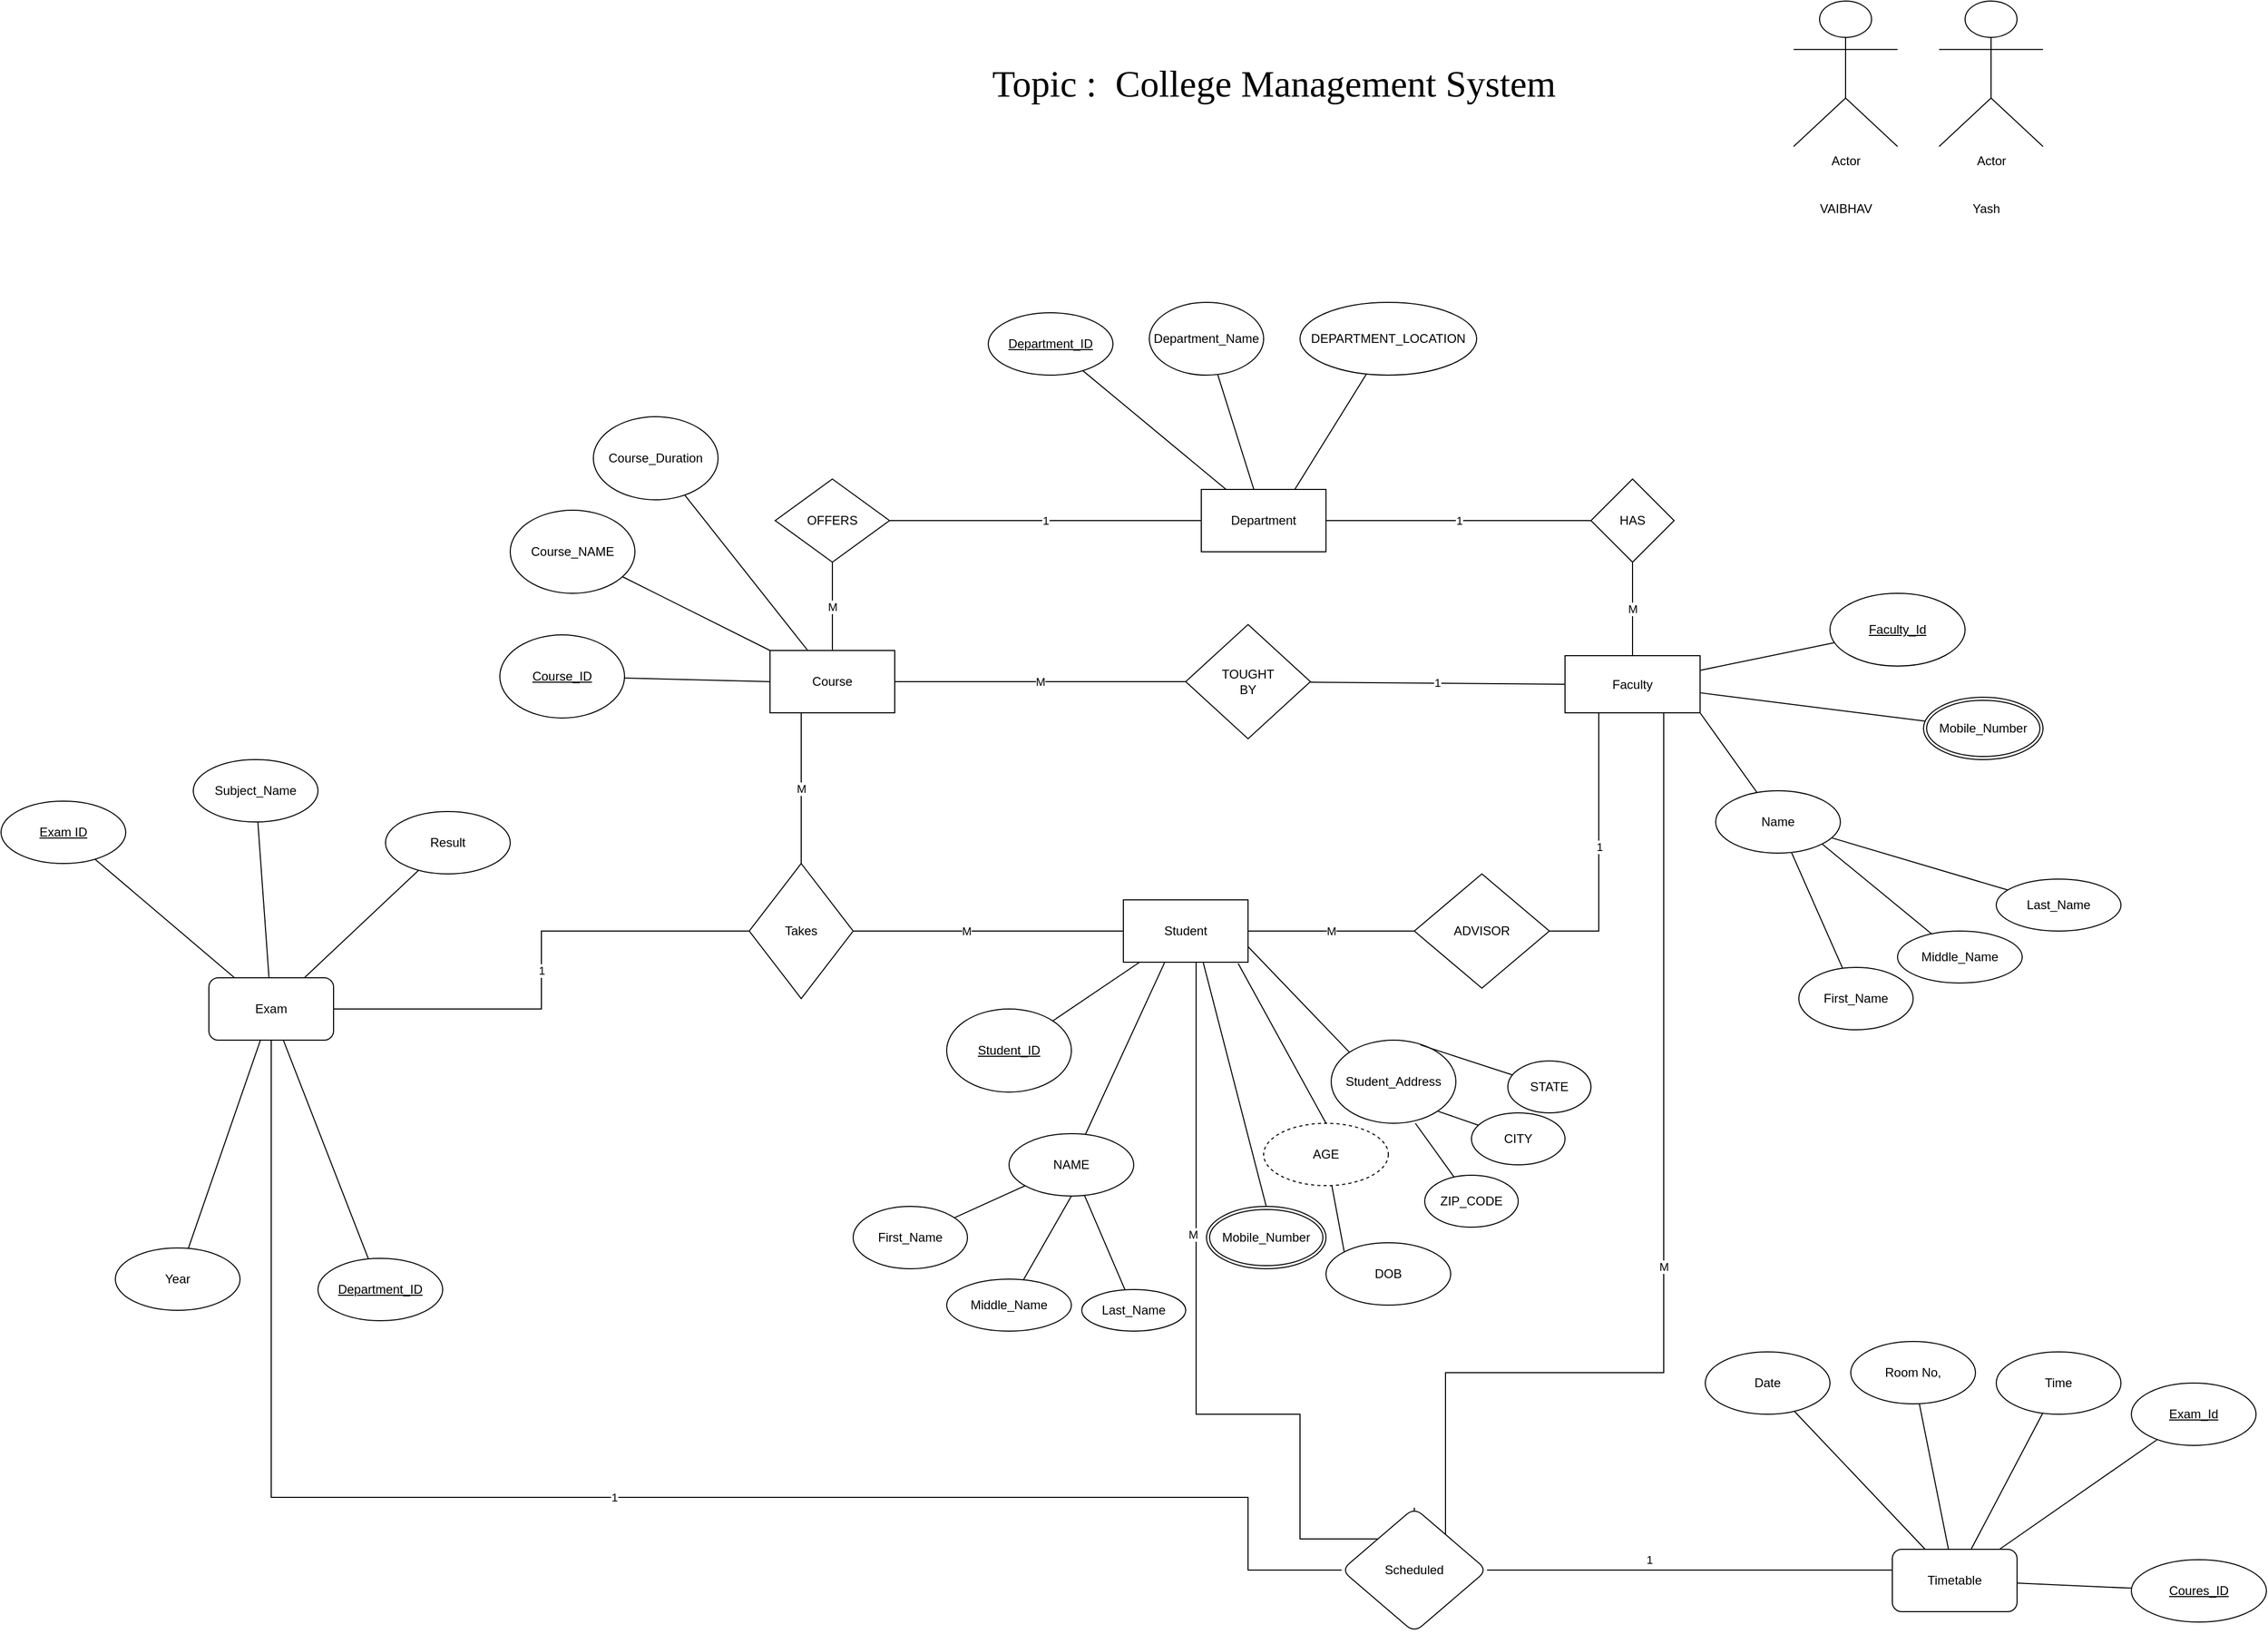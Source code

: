 <mxfile version="16.1.0" type="github">
  <diagram id="R2lEEEUBdFMjLlhIrx00" name="Page-1">
    <mxGraphModel dx="2335" dy="1926" grid="1" gridSize="10" guides="1" tooltips="1" connect="1" arrows="1" fold="1" page="1" pageScale="1" pageWidth="850" pageHeight="1100" math="0" shadow="0" extFonts="Permanent Marker^https://fonts.googleapis.com/css?family=Permanent+Marker">
      <root>
        <mxCell id="0" />
        <mxCell id="1" parent="0" />
        <mxCell id="QF39eqOGqN_0U-94D1bC-55" value="1" style="edgeStyle=orthogonalEdgeStyle;rounded=0;orthogonalLoop=1;jettySize=auto;html=1;entryX=0;entryY=0.5;entryDx=0;entryDy=0;endArrow=none;endFill=0;" parent="1" source="QF39eqOGqN_0U-94D1bC-11" target="QF39eqOGqN_0U-94D1bC-54" edge="1">
          <mxGeometry relative="1" as="geometry" />
        </mxCell>
        <mxCell id="Lc2b4h-heHFp3ACsY35L-27" value="" style="rounded=0;orthogonalLoop=1;jettySize=auto;html=1;endArrow=none;endFill=0;" parent="1" source="QF39eqOGqN_0U-94D1bC-11" target="Lc2b4h-heHFp3ACsY35L-26" edge="1">
          <mxGeometry relative="1" as="geometry" />
        </mxCell>
        <mxCell id="QF39eqOGqN_0U-94D1bC-11" value="Department" style="rounded=0;whiteSpace=wrap;html=1;" parent="1" vertex="1">
          <mxGeometry x="425" y="150" width="120" height="60" as="geometry" />
        </mxCell>
        <mxCell id="QF39eqOGqN_0U-94D1bC-50" value="M" style="rounded=0;orthogonalLoop=1;jettySize=auto;html=1;endArrow=none;endFill=0;" parent="1" source="QF39eqOGqN_0U-94D1bC-12" target="QF39eqOGqN_0U-94D1bC-49" edge="1">
          <mxGeometry relative="1" as="geometry" />
        </mxCell>
        <mxCell id="36BE91eB3OPMBUZPJ_EU-8" value="M" style="rounded=0;orthogonalLoop=1;jettySize=auto;html=1;exitX=0.25;exitY=1;exitDx=0;exitDy=0;entryX=0.5;entryY=0;entryDx=0;entryDy=0;endArrow=none;endFill=0;" edge="1" parent="1" source="QF39eqOGqN_0U-94D1bC-12" target="Lc2b4h-heHFp3ACsY35L-2">
          <mxGeometry relative="1" as="geometry">
            <Array as="points">
              <mxPoint x="40" y="450" />
            </Array>
          </mxGeometry>
        </mxCell>
        <mxCell id="QF39eqOGqN_0U-94D1bC-12" value="Course" style="rounded=0;whiteSpace=wrap;html=1;" parent="1" vertex="1">
          <mxGeometry x="10" y="305" width="120" height="60" as="geometry" />
        </mxCell>
        <mxCell id="QF39eqOGqN_0U-94D1bC-13" value="Faculty" style="rounded=0;whiteSpace=wrap;html=1;" parent="1" vertex="1">
          <mxGeometry x="775" y="310" width="130" height="55" as="geometry" />
        </mxCell>
        <mxCell id="QF39eqOGqN_0U-94D1bC-59" value="M" style="rounded=0;orthogonalLoop=1;jettySize=auto;html=1;entryX=0;entryY=0.5;entryDx=0;entryDy=0;endArrow=none;endFill=0;edgeStyle=orthogonalEdgeStyle;" parent="1" source="QF39eqOGqN_0U-94D1bC-14" target="QF39eqOGqN_0U-94D1bC-57" edge="1">
          <mxGeometry relative="1" as="geometry" />
        </mxCell>
        <mxCell id="QF39eqOGqN_0U-94D1bC-14" value="Student" style="rounded=0;whiteSpace=wrap;html=1;" parent="1" vertex="1">
          <mxGeometry x="350" y="545" width="120" height="60" as="geometry" />
        </mxCell>
        <mxCell id="QF39eqOGqN_0U-94D1bC-45" value="" style="rounded=0;orthogonalLoop=1;jettySize=auto;html=1;endArrow=none;endFill=0;" parent="1" source="QF39eqOGqN_0U-94D1bC-15" target="QF39eqOGqN_0U-94D1bC-11" edge="1">
          <mxGeometry relative="1" as="geometry" />
        </mxCell>
        <mxCell id="QF39eqOGqN_0U-94D1bC-15" value="Department_Name" style="ellipse;whiteSpace=wrap;html=1;" parent="1" vertex="1">
          <mxGeometry x="375" y="-30" width="110" height="70" as="geometry" />
        </mxCell>
        <mxCell id="QF39eqOGqN_0U-94D1bC-44" style="rounded=0;orthogonalLoop=1;jettySize=auto;html=1;entryX=0.75;entryY=0;entryDx=0;entryDy=0;endArrow=none;endFill=0;" parent="1" source="QF39eqOGqN_0U-94D1bC-16" target="QF39eqOGqN_0U-94D1bC-11" edge="1">
          <mxGeometry relative="1" as="geometry" />
        </mxCell>
        <mxCell id="QF39eqOGqN_0U-94D1bC-16" value="DEPARTMENT_LOCATION" style="ellipse;whiteSpace=wrap;html=1;" parent="1" vertex="1">
          <mxGeometry x="520" y="-30" width="170" height="70" as="geometry" />
        </mxCell>
        <mxCell id="QF39eqOGqN_0U-94D1bC-46" style="rounded=0;orthogonalLoop=1;jettySize=auto;html=1;entryX=0;entryY=0.5;entryDx=0;entryDy=0;endArrow=none;endFill=0;" parent="1" source="QF39eqOGqN_0U-94D1bC-17" target="QF39eqOGqN_0U-94D1bC-12" edge="1">
          <mxGeometry relative="1" as="geometry" />
        </mxCell>
        <mxCell id="QF39eqOGqN_0U-94D1bC-17" value="&lt;u&gt;Course_ID&lt;/u&gt;" style="ellipse;whiteSpace=wrap;html=1;" parent="1" vertex="1">
          <mxGeometry x="-250" y="290" width="120" height="80" as="geometry" />
        </mxCell>
        <mxCell id="QF39eqOGqN_0U-94D1bC-47" value="" style="rounded=0;orthogonalLoop=1;jettySize=auto;html=1;endArrow=none;endFill=0;" parent="1" source="QF39eqOGqN_0U-94D1bC-18" target="QF39eqOGqN_0U-94D1bC-12" edge="1">
          <mxGeometry relative="1" as="geometry" />
        </mxCell>
        <mxCell id="QF39eqOGqN_0U-94D1bC-18" value="Course_NAME" style="ellipse;whiteSpace=wrap;html=1;" parent="1" vertex="1">
          <mxGeometry x="-240" y="170" width="120" height="80" as="geometry" />
        </mxCell>
        <mxCell id="QF39eqOGqN_0U-94D1bC-48" value="" style="rounded=0;orthogonalLoop=1;jettySize=auto;html=1;endArrow=none;endFill=0;" parent="1" source="QF39eqOGqN_0U-94D1bC-19" target="QF39eqOGqN_0U-94D1bC-12" edge="1">
          <mxGeometry relative="1" as="geometry" />
        </mxCell>
        <mxCell id="QF39eqOGqN_0U-94D1bC-19" value="Course_Duration" style="ellipse;whiteSpace=wrap;html=1;" parent="1" vertex="1">
          <mxGeometry x="-160" y="80" width="120" height="80" as="geometry" />
        </mxCell>
        <mxCell id="QF39eqOGqN_0U-94D1bC-43" style="rounded=0;orthogonalLoop=1;jettySize=auto;html=1;endArrow=none;endFill=0;" parent="1" source="QF39eqOGqN_0U-94D1bC-21" target="QF39eqOGqN_0U-94D1bC-13" edge="1">
          <mxGeometry relative="1" as="geometry" />
        </mxCell>
        <mxCell id="QF39eqOGqN_0U-94D1bC-21" value="Faculty_Id" style="ellipse;whiteSpace=wrap;html=1;fontStyle=4" parent="1" vertex="1">
          <mxGeometry x="1030" y="250" width="130" height="70" as="geometry" />
        </mxCell>
        <mxCell id="QF39eqOGqN_0U-94D1bC-42" style="rounded=0;orthogonalLoop=1;jettySize=auto;html=1;endArrow=none;endFill=0;" parent="1" source="2UdWuP_MJw2ZWGw73I6B-8" target="QF39eqOGqN_0U-94D1bC-13" edge="1">
          <mxGeometry relative="1" as="geometry">
            <mxPoint x="1040" y="380" as="sourcePoint" />
          </mxGeometry>
        </mxCell>
        <mxCell id="QF39eqOGqN_0U-94D1bC-38" style="rounded=0;orthogonalLoop=1;jettySize=auto;html=1;exitX=0;exitY=0;exitDx=0;exitDy=0;entryX=1;entryY=0.75;entryDx=0;entryDy=0;endArrow=none;endFill=0;" parent="1" source="QF39eqOGqN_0U-94D1bC-25" target="QF39eqOGqN_0U-94D1bC-14" edge="1">
          <mxGeometry relative="1" as="geometry" />
        </mxCell>
        <mxCell id="QF39eqOGqN_0U-94D1bC-25" value="Student_Address" style="ellipse;whiteSpace=wrap;html=1;" parent="1" vertex="1">
          <mxGeometry x="550" y="680" width="120" height="80" as="geometry" />
        </mxCell>
        <mxCell id="QF39eqOGqN_0U-94D1bC-34" style="rounded=0;orthogonalLoop=1;jettySize=auto;html=1;endArrow=none;endFill=0;" parent="1" source="QF39eqOGqN_0U-94D1bC-26" target="QF39eqOGqN_0U-94D1bC-14" edge="1">
          <mxGeometry relative="1" as="geometry" />
        </mxCell>
        <mxCell id="QF39eqOGqN_0U-94D1bC-26" value="&lt;u&gt;Student_ID&lt;/u&gt;" style="ellipse;whiteSpace=wrap;html=1;" parent="1" vertex="1">
          <mxGeometry x="180" y="650" width="120" height="80" as="geometry" />
        </mxCell>
        <mxCell id="QF39eqOGqN_0U-94D1bC-67" value="" style="rounded=0;orthogonalLoop=1;jettySize=auto;html=1;endArrow=none;endFill=0;" parent="1" source="QF39eqOGqN_0U-94D1bC-28" target="QF39eqOGqN_0U-94D1bC-66" edge="1">
          <mxGeometry relative="1" as="geometry" />
        </mxCell>
        <mxCell id="QF39eqOGqN_0U-94D1bC-28" value="First_Name" style="ellipse;whiteSpace=wrap;html=1;" parent="1" vertex="1">
          <mxGeometry x="90" y="840" width="110" height="60" as="geometry" />
        </mxCell>
        <mxCell id="QF39eqOGqN_0U-94D1bC-68" value="" style="rounded=0;orthogonalLoop=1;jettySize=auto;html=1;endArrow=none;endFill=0;" parent="1" source="QF39eqOGqN_0U-94D1bC-29" target="QF39eqOGqN_0U-94D1bC-66" edge="1">
          <mxGeometry relative="1" as="geometry" />
        </mxCell>
        <mxCell id="QF39eqOGqN_0U-94D1bC-29" value="Last_Name" style="ellipse;whiteSpace=wrap;html=1;" parent="1" vertex="1">
          <mxGeometry x="310" y="920" width="100" height="40" as="geometry" />
        </mxCell>
        <mxCell id="QF39eqOGqN_0U-94D1bC-31" value="M" style="rounded=0;orthogonalLoop=1;jettySize=auto;html=1;strokeColor=default;endArrow=none;endFill=0;" parent="1" source="QF39eqOGqN_0U-94D1bC-30" target="QF39eqOGqN_0U-94D1bC-12" edge="1">
          <mxGeometry relative="1" as="geometry" />
        </mxCell>
        <mxCell id="QF39eqOGqN_0U-94D1bC-32" value="1" style="edgeStyle=orthogonalEdgeStyle;rounded=0;orthogonalLoop=1;jettySize=auto;html=1;endArrow=none;endFill=0;" parent="1" source="QF39eqOGqN_0U-94D1bC-30" target="QF39eqOGqN_0U-94D1bC-11" edge="1">
          <mxGeometry relative="1" as="geometry" />
        </mxCell>
        <mxCell id="QF39eqOGqN_0U-94D1bC-30" value="OFFERS" style="rhombus;whiteSpace=wrap;html=1;" parent="1" vertex="1">
          <mxGeometry x="15" y="140" width="110" height="80" as="geometry" />
        </mxCell>
        <mxCell id="QF39eqOGqN_0U-94D1bC-51" value="1" style="rounded=0;orthogonalLoop=1;jettySize=auto;html=1;entryX=0;entryY=0.5;entryDx=0;entryDy=0;endArrow=none;endFill=0;" parent="1" source="QF39eqOGqN_0U-94D1bC-49" target="QF39eqOGqN_0U-94D1bC-13" edge="1">
          <mxGeometry relative="1" as="geometry" />
        </mxCell>
        <mxCell id="QF39eqOGqN_0U-94D1bC-49" value="TOUGHT&lt;br&gt;BY" style="rhombus;whiteSpace=wrap;html=1;rounded=0;" parent="1" vertex="1">
          <mxGeometry x="410" y="280" width="120" height="110" as="geometry" />
        </mxCell>
        <mxCell id="2UdWuP_MJw2ZWGw73I6B-13" value="M" style="edgeStyle=none;rounded=0;orthogonalLoop=1;jettySize=auto;html=1;endArrow=none;endFill=0;" parent="1" source="QF39eqOGqN_0U-94D1bC-54" target="QF39eqOGqN_0U-94D1bC-13" edge="1">
          <mxGeometry relative="1" as="geometry" />
        </mxCell>
        <mxCell id="QF39eqOGqN_0U-94D1bC-54" value="HAS" style="rhombus;whiteSpace=wrap;html=1;" parent="1" vertex="1">
          <mxGeometry x="800" y="140" width="80" height="80" as="geometry" />
        </mxCell>
        <mxCell id="QF39eqOGqN_0U-94D1bC-60" value="1" style="rounded=0;orthogonalLoop=1;jettySize=auto;html=1;endArrow=none;endFill=0;entryX=0.25;entryY=1;entryDx=0;entryDy=0;edgeStyle=orthogonalEdgeStyle;" parent="1" source="QF39eqOGqN_0U-94D1bC-57" target="QF39eqOGqN_0U-94D1bC-13" edge="1">
          <mxGeometry relative="1" as="geometry">
            <mxPoint x="710" y="370" as="targetPoint" />
          </mxGeometry>
        </mxCell>
        <mxCell id="QF39eqOGqN_0U-94D1bC-57" value="ADVISOR" style="rhombus;whiteSpace=wrap;html=1;" parent="1" vertex="1">
          <mxGeometry x="630" y="520" width="130" height="110" as="geometry" />
        </mxCell>
        <mxCell id="QF39eqOGqN_0U-94D1bC-75" style="rounded=0;orthogonalLoop=1;jettySize=auto;html=1;endArrow=none;endFill=0;entryX=1;entryY=1;entryDx=0;entryDy=0;" parent="1" source="QF39eqOGqN_0U-94D1bC-65" target="QF39eqOGqN_0U-94D1bC-25" edge="1">
          <mxGeometry relative="1" as="geometry">
            <mxPoint x="620" y="800" as="targetPoint" />
          </mxGeometry>
        </mxCell>
        <mxCell id="QF39eqOGqN_0U-94D1bC-65" value="CITY" style="ellipse;whiteSpace=wrap;html=1;" parent="1" vertex="1">
          <mxGeometry x="685" y="750" width="90" height="50" as="geometry" />
        </mxCell>
        <mxCell id="QF39eqOGqN_0U-94D1bC-69" style="rounded=0;orthogonalLoop=1;jettySize=auto;html=1;entryX=0.33;entryY=1.01;entryDx=0;entryDy=0;entryPerimeter=0;endArrow=none;endFill=0;" parent="1" source="QF39eqOGqN_0U-94D1bC-66" target="QF39eqOGqN_0U-94D1bC-14" edge="1">
          <mxGeometry relative="1" as="geometry" />
        </mxCell>
        <mxCell id="QF39eqOGqN_0U-94D1bC-66" value="NAME" style="ellipse;whiteSpace=wrap;html=1;" parent="1" vertex="1">
          <mxGeometry x="240" y="770" width="120" height="60" as="geometry" />
        </mxCell>
        <mxCell id="QF39eqOGqN_0U-94D1bC-71" style="rounded=0;orthogonalLoop=1;jettySize=auto;html=1;entryX=0.5;entryY=1;entryDx=0;entryDy=0;endArrow=none;endFill=0;" parent="1" source="QF39eqOGqN_0U-94D1bC-70" target="QF39eqOGqN_0U-94D1bC-66" edge="1">
          <mxGeometry relative="1" as="geometry" />
        </mxCell>
        <mxCell id="QF39eqOGqN_0U-94D1bC-70" value="Middle_Name" style="ellipse;whiteSpace=wrap;html=1;" parent="1" vertex="1">
          <mxGeometry x="180" y="910" width="120" height="50" as="geometry" />
        </mxCell>
        <mxCell id="QF39eqOGqN_0U-94D1bC-76" style="rounded=0;orthogonalLoop=1;jettySize=auto;html=1;endArrow=none;endFill=0;entryX=0.675;entryY=1;entryDx=0;entryDy=0;entryPerimeter=0;" parent="1" source="QF39eqOGqN_0U-94D1bC-72" target="QF39eqOGqN_0U-94D1bC-25" edge="1">
          <mxGeometry relative="1" as="geometry">
            <mxPoint x="560" y="760" as="targetPoint" />
          </mxGeometry>
        </mxCell>
        <mxCell id="QF39eqOGqN_0U-94D1bC-72" value="ZIP_CODE" style="ellipse;whiteSpace=wrap;html=1;" parent="1" vertex="1">
          <mxGeometry x="640" y="810" width="90" height="50" as="geometry" />
        </mxCell>
        <mxCell id="QF39eqOGqN_0U-94D1bC-74" style="rounded=0;orthogonalLoop=1;jettySize=auto;html=1;endArrow=none;endFill=0;entryX=0.715;entryY=0.057;entryDx=0;entryDy=0;entryPerimeter=0;" parent="1" source="QF39eqOGqN_0U-94D1bC-73" target="QF39eqOGqN_0U-94D1bC-25" edge="1">
          <mxGeometry relative="1" as="geometry" />
        </mxCell>
        <mxCell id="QF39eqOGqN_0U-94D1bC-73" value="STATE" style="ellipse;whiteSpace=wrap;html=1;" parent="1" vertex="1">
          <mxGeometry x="720" y="700" width="80" height="50" as="geometry" />
        </mxCell>
        <mxCell id="2UdWuP_MJw2ZWGw73I6B-12" style="edgeStyle=none;rounded=0;orthogonalLoop=1;jettySize=auto;html=1;entryX=0.921;entryY=1.02;entryDx=0;entryDy=0;entryPerimeter=0;endArrow=none;endFill=0;exitX=0.5;exitY=0;exitDx=0;exitDy=0;" parent="1" source="QF39eqOGqN_0U-94D1bC-78" target="QF39eqOGqN_0U-94D1bC-14" edge="1">
          <mxGeometry relative="1" as="geometry">
            <mxPoint x="520" y="750" as="sourcePoint" />
          </mxGeometry>
        </mxCell>
        <mxCell id="QF39eqOGqN_0U-94D1bC-78" value="AGE" style="ellipse;whiteSpace=wrap;html=1;rounded=0;dashed=1;" parent="1" vertex="1">
          <mxGeometry x="485" y="760" width="120" height="60" as="geometry" />
        </mxCell>
        <mxCell id="2UdWuP_MJw2ZWGw73I6B-11" style="edgeStyle=none;rounded=0;orthogonalLoop=1;jettySize=auto;html=1;exitX=0;exitY=0;exitDx=0;exitDy=0;endArrow=none;endFill=0;" parent="1" source="QF39eqOGqN_0U-94D1bC-80" target="QF39eqOGqN_0U-94D1bC-78" edge="1">
          <mxGeometry relative="1" as="geometry" />
        </mxCell>
        <mxCell id="QF39eqOGqN_0U-94D1bC-80" value="DOB" style="ellipse;whiteSpace=wrap;html=1;rounded=0;" parent="1" vertex="1">
          <mxGeometry x="545" y="875" width="120" height="60" as="geometry" />
        </mxCell>
        <mxCell id="QF39eqOGqN_0U-94D1bC-84" value="" style="rounded=0;orthogonalLoop=1;jettySize=auto;html=1;endArrow=none;endFill=0;" parent="1" source="QF39eqOGqN_0U-94D1bC-85" target="QF39eqOGqN_0U-94D1bC-88" edge="1">
          <mxGeometry relative="1" as="geometry" />
        </mxCell>
        <mxCell id="QF39eqOGqN_0U-94D1bC-85" value="First_Name" style="ellipse;whiteSpace=wrap;html=1;" parent="1" vertex="1">
          <mxGeometry x="1000" y="610" width="110" height="60" as="geometry" />
        </mxCell>
        <mxCell id="QF39eqOGqN_0U-94D1bC-86" value="" style="rounded=0;orthogonalLoop=1;jettySize=auto;html=1;endArrow=none;endFill=0;" parent="1" source="QF39eqOGqN_0U-94D1bC-87" target="QF39eqOGqN_0U-94D1bC-88" edge="1">
          <mxGeometry relative="1" as="geometry" />
        </mxCell>
        <mxCell id="QF39eqOGqN_0U-94D1bC-87" value="Last_Name" style="ellipse;whiteSpace=wrap;html=1;" parent="1" vertex="1">
          <mxGeometry x="1190" y="525" width="120" height="50" as="geometry" />
        </mxCell>
        <mxCell id="QF39eqOGqN_0U-94D1bC-91" style="rounded=0;orthogonalLoop=1;jettySize=auto;html=1;entryX=1;entryY=1;entryDx=0;entryDy=0;endArrow=none;endFill=0;" parent="1" source="QF39eqOGqN_0U-94D1bC-88" target="QF39eqOGqN_0U-94D1bC-13" edge="1">
          <mxGeometry relative="1" as="geometry" />
        </mxCell>
        <mxCell id="QF39eqOGqN_0U-94D1bC-88" value="Name" style="ellipse;whiteSpace=wrap;html=1;" parent="1" vertex="1">
          <mxGeometry x="920" y="440" width="120" height="60" as="geometry" />
        </mxCell>
        <mxCell id="QF39eqOGqN_0U-94D1bC-89" style="rounded=0;orthogonalLoop=1;jettySize=auto;html=1;entryX=1;entryY=1;entryDx=0;entryDy=0;endArrow=none;endFill=0;" parent="1" source="QF39eqOGqN_0U-94D1bC-90" target="QF39eqOGqN_0U-94D1bC-88" edge="1">
          <mxGeometry relative="1" as="geometry" />
        </mxCell>
        <mxCell id="QF39eqOGqN_0U-94D1bC-90" value="Middle_Name" style="ellipse;whiteSpace=wrap;html=1;" parent="1" vertex="1">
          <mxGeometry x="1095" y="575" width="120" height="50" as="geometry" />
        </mxCell>
        <mxCell id="2UdWuP_MJw2ZWGw73I6B-7" style="rounded=0;orthogonalLoop=1;jettySize=auto;html=1;entryX=0.641;entryY=1.009;entryDx=0;entryDy=0;entryPerimeter=0;endArrow=none;endFill=0;exitX=0.5;exitY=0;exitDx=0;exitDy=0;" parent="1" source="2UdWuP_MJw2ZWGw73I6B-5" target="QF39eqOGqN_0U-94D1bC-14" edge="1">
          <mxGeometry relative="1" as="geometry">
            <mxPoint x="95.715" y="900.014" as="sourcePoint" />
          </mxGeometry>
        </mxCell>
        <mxCell id="2UdWuP_MJw2ZWGw73I6B-5" value="Mobile_Number" style="ellipse;shape=doubleEllipse;margin=3;whiteSpace=wrap;html=1;align=center;" parent="1" vertex="1">
          <mxGeometry x="430" y="840" width="115" height="60" as="geometry" />
        </mxCell>
        <mxCell id="2UdWuP_MJw2ZWGw73I6B-8" value="Mobile_Number" style="ellipse;shape=doubleEllipse;margin=3;whiteSpace=wrap;html=1;align=center;" parent="1" vertex="1">
          <mxGeometry x="1120" y="350" width="115" height="60" as="geometry" />
        </mxCell>
        <mxCell id="2UdWuP_MJw2ZWGw73I6B-16" value="Actor" style="shape=umlActor;verticalLabelPosition=bottom;verticalAlign=top;html=1;outlineConnect=0;" parent="1" vertex="1">
          <mxGeometry x="995" y="-320" width="100" height="140" as="geometry" />
        </mxCell>
        <mxCell id="2UdWuP_MJw2ZWGw73I6B-17" value="VAIBHAV" style="text;html=1;align=center;verticalAlign=middle;resizable=0;points=[];autosize=1;strokeColor=none;fillColor=none;" parent="1" vertex="1">
          <mxGeometry x="1010" y="-130" width="70" height="20" as="geometry" />
        </mxCell>
        <mxCell id="2UdWuP_MJw2ZWGw73I6B-22" value="Actor" style="shape=umlActor;verticalLabelPosition=bottom;verticalAlign=top;html=1;outlineConnect=0;" parent="1" vertex="1">
          <mxGeometry x="1135" y="-320" width="100" height="140" as="geometry" />
        </mxCell>
        <mxCell id="2UdWuP_MJw2ZWGw73I6B-25" value="Yash" style="text;html=1;align=center;verticalAlign=middle;resizable=0;points=[];autosize=1;strokeColor=none;fillColor=none;" parent="1" vertex="1">
          <mxGeometry x="1160" y="-130" width="40" height="20" as="geometry" />
        </mxCell>
        <mxCell id="2UdWuP_MJw2ZWGw73I6B-26" value="Topic :&amp;nbsp; College Management System" style="text;html=1;strokeColor=none;fillColor=none;align=center;verticalAlign=middle;whiteSpace=wrap;rounded=0;fontFamily=Comic Sans MS;fontSize=36;" parent="1" vertex="1">
          <mxGeometry x="180" y="-255" width="630" height="30" as="geometry" />
        </mxCell>
        <mxCell id="Lc2b4h-heHFp3ACsY35L-19" value="" style="rounded=0;orthogonalLoop=1;jettySize=auto;html=1;endArrow=none;endFill=0;" parent="1" source="Lc2b4h-heHFp3ACsY35L-1" target="Lc2b4h-heHFp3ACsY35L-18" edge="1">
          <mxGeometry relative="1" as="geometry" />
        </mxCell>
        <mxCell id="Lc2b4h-heHFp3ACsY35L-21" value="" style="rounded=0;orthogonalLoop=1;jettySize=auto;html=1;endArrow=none;endFill=0;" parent="1" source="Lc2b4h-heHFp3ACsY35L-1" target="Lc2b4h-heHFp3ACsY35L-20" edge="1">
          <mxGeometry relative="1" as="geometry" />
        </mxCell>
        <mxCell id="Lc2b4h-heHFp3ACsY35L-23" value="" style="rounded=0;orthogonalLoop=1;jettySize=auto;html=1;endArrow=none;endFill=0;" parent="1" source="Lc2b4h-heHFp3ACsY35L-1" target="Lc2b4h-heHFp3ACsY35L-22" edge="1">
          <mxGeometry relative="1" as="geometry" />
        </mxCell>
        <mxCell id="Lc2b4h-heHFp3ACsY35L-25" value="" style="rounded=0;orthogonalLoop=1;jettySize=auto;html=1;endArrow=none;endFill=0;" parent="1" source="Lc2b4h-heHFp3ACsY35L-1" target="Lc2b4h-heHFp3ACsY35L-24" edge="1">
          <mxGeometry relative="1" as="geometry" />
        </mxCell>
        <mxCell id="Lc2b4h-heHFp3ACsY35L-29" value="" style="rounded=0;orthogonalLoop=1;jettySize=auto;html=1;endArrow=none;endFill=0;" parent="1" source="Lc2b4h-heHFp3ACsY35L-1" target="Lc2b4h-heHFp3ACsY35L-28" edge="1">
          <mxGeometry relative="1" as="geometry" />
        </mxCell>
        <mxCell id="36BE91eB3OPMBUZPJ_EU-18" value="1" style="edgeStyle=orthogonalEdgeStyle;rounded=0;orthogonalLoop=1;jettySize=auto;html=1;entryX=0;entryY=0.5;entryDx=0;entryDy=0;endArrow=none;endFill=0;" edge="1" parent="1" source="Lc2b4h-heHFp3ACsY35L-1" target="Lc2b4h-heHFp3ACsY35L-6">
          <mxGeometry relative="1" as="geometry">
            <Array as="points">
              <mxPoint x="-470" y="1120" />
              <mxPoint x="470" y="1120" />
              <mxPoint x="470" y="1190" />
            </Array>
          </mxGeometry>
        </mxCell>
        <mxCell id="Lc2b4h-heHFp3ACsY35L-1" value="Exam" style="rounded=1;whiteSpace=wrap;html=1;" parent="1" vertex="1">
          <mxGeometry x="-530" y="620" width="120" height="60" as="geometry" />
        </mxCell>
        <mxCell id="Lc2b4h-heHFp3ACsY35L-3" value="1" style="edgeStyle=orthogonalEdgeStyle;rounded=0;orthogonalLoop=1;jettySize=auto;html=1;endArrow=none;endFill=0;" parent="1" source="Lc2b4h-heHFp3ACsY35L-2" target="Lc2b4h-heHFp3ACsY35L-1" edge="1">
          <mxGeometry relative="1" as="geometry" />
        </mxCell>
        <mxCell id="Lc2b4h-heHFp3ACsY35L-5" value="" style="edgeStyle=orthogonalEdgeStyle;rounded=0;orthogonalLoop=1;jettySize=auto;html=1;endArrow=none;endFill=0;" parent="1" source="Lc2b4h-heHFp3ACsY35L-2" target="QF39eqOGqN_0U-94D1bC-14" edge="1">
          <mxGeometry relative="1" as="geometry" />
        </mxCell>
        <mxCell id="36BE91eB3OPMBUZPJ_EU-9" value="M" style="edgeLabel;html=1;align=center;verticalAlign=middle;resizable=0;points=[];" vertex="1" connectable="0" parent="Lc2b4h-heHFp3ACsY35L-5">
          <mxGeometry x="-0.152" relative="1" as="geometry">
            <mxPoint x="-1" as="offset" />
          </mxGeometry>
        </mxCell>
        <mxCell id="Lc2b4h-heHFp3ACsY35L-2" value="Takes" style="rhombus;whiteSpace=wrap;html=1;" parent="1" vertex="1">
          <mxGeometry x="-10" y="510" width="100" height="130" as="geometry" />
        </mxCell>
        <mxCell id="Lc2b4h-heHFp3ACsY35L-9" value="" style="edgeStyle=orthogonalEdgeStyle;rounded=0;orthogonalLoop=1;jettySize=auto;html=1;endArrow=none;endFill=0;" parent="1" source="Lc2b4h-heHFp3ACsY35L-6" target="Lc2b4h-heHFp3ACsY35L-8" edge="1">
          <mxGeometry relative="1" as="geometry">
            <Array as="points">
              <mxPoint x="1010" y="1190" />
              <mxPoint x="1010" y="1190" />
            </Array>
          </mxGeometry>
        </mxCell>
        <mxCell id="36BE91eB3OPMBUZPJ_EU-26" value="1" style="edgeLabel;html=1;align=center;verticalAlign=middle;resizable=0;points=[];" vertex="1" connectable="0" parent="Lc2b4h-heHFp3ACsY35L-9">
          <mxGeometry x="-0.194" y="10" relative="1" as="geometry">
            <mxPoint x="-1" as="offset" />
          </mxGeometry>
        </mxCell>
        <mxCell id="36BE91eB3OPMBUZPJ_EU-16" style="edgeStyle=orthogonalEdgeStyle;rounded=0;orthogonalLoop=1;jettySize=auto;html=1;exitX=0.5;exitY=0;exitDx=0;exitDy=0;endArrow=none;endFill=0;" edge="1" parent="1" source="Lc2b4h-heHFp3ACsY35L-6" target="QF39eqOGqN_0U-94D1bC-14">
          <mxGeometry relative="1" as="geometry">
            <Array as="points">
              <mxPoint x="520" y="1160" />
              <mxPoint x="520" y="1040" />
              <mxPoint x="420" y="1040" />
            </Array>
          </mxGeometry>
        </mxCell>
        <mxCell id="36BE91eB3OPMBUZPJ_EU-25" value="M" style="edgeLabel;html=1;align=center;verticalAlign=middle;resizable=0;points=[];" vertex="1" connectable="0" parent="36BE91eB3OPMBUZPJ_EU-16">
          <mxGeometry x="0.341" y="3" relative="1" as="geometry">
            <mxPoint as="offset" />
          </mxGeometry>
        </mxCell>
        <mxCell id="36BE91eB3OPMBUZPJ_EU-17" value="M" style="edgeStyle=orthogonalEdgeStyle;rounded=0;orthogonalLoop=1;jettySize=auto;html=1;endArrow=none;endFill=0;exitX=0.5;exitY=0;exitDx=0;exitDy=0;" edge="1" parent="1" source="Lc2b4h-heHFp3ACsY35L-6" target="QF39eqOGqN_0U-94D1bC-13">
          <mxGeometry relative="1" as="geometry">
            <Array as="points">
              <mxPoint x="660" y="1160" />
              <mxPoint x="660" y="1000" />
              <mxPoint x="870" y="1000" />
            </Array>
          </mxGeometry>
        </mxCell>
        <mxCell id="36BE91eB3OPMBUZPJ_EU-24" style="edgeStyle=none;rounded=0;orthogonalLoop=1;jettySize=auto;html=1;endArrow=none;endFill=0;" edge="1" parent="1" source="Lc2b4h-heHFp3ACsY35L-6">
          <mxGeometry relative="1" as="geometry">
            <mxPoint x="540" y="1190" as="targetPoint" />
          </mxGeometry>
        </mxCell>
        <mxCell id="Lc2b4h-heHFp3ACsY35L-6" value="Scheduled" style="rhombus;whiteSpace=wrap;html=1;rounded=1;" parent="1" vertex="1">
          <mxGeometry x="560" y="1130" width="140" height="120" as="geometry" />
        </mxCell>
        <mxCell id="Lc2b4h-heHFp3ACsY35L-11" value="" style="rounded=0;orthogonalLoop=1;jettySize=auto;html=1;endArrow=none;endFill=0;" parent="1" source="Lc2b4h-heHFp3ACsY35L-8" target="Lc2b4h-heHFp3ACsY35L-10" edge="1">
          <mxGeometry relative="1" as="geometry" />
        </mxCell>
        <mxCell id="Lc2b4h-heHFp3ACsY35L-13" value="" style="rounded=0;orthogonalLoop=1;jettySize=auto;html=1;endArrow=none;endFill=0;" parent="1" source="Lc2b4h-heHFp3ACsY35L-8" target="Lc2b4h-heHFp3ACsY35L-12" edge="1">
          <mxGeometry relative="1" as="geometry" />
        </mxCell>
        <mxCell id="Lc2b4h-heHFp3ACsY35L-15" value="" style="rounded=0;orthogonalLoop=1;jettySize=auto;html=1;endArrow=none;endFill=0;" parent="1" source="Lc2b4h-heHFp3ACsY35L-8" target="Lc2b4h-heHFp3ACsY35L-14" edge="1">
          <mxGeometry relative="1" as="geometry" />
        </mxCell>
        <mxCell id="Lc2b4h-heHFp3ACsY35L-17" value="" style="rounded=0;orthogonalLoop=1;jettySize=auto;html=1;endArrow=none;endFill=0;" parent="1" source="Lc2b4h-heHFp3ACsY35L-8" target="Lc2b4h-heHFp3ACsY35L-16" edge="1">
          <mxGeometry relative="1" as="geometry" />
        </mxCell>
        <mxCell id="Lc2b4h-heHFp3ACsY35L-8" value="Timetable" style="whiteSpace=wrap;html=1;rounded=1;" parent="1" vertex="1">
          <mxGeometry x="1090" y="1170" width="120" height="60" as="geometry" />
        </mxCell>
        <mxCell id="Lc2b4h-heHFp3ACsY35L-10" value="Time" style="ellipse;whiteSpace=wrap;html=1;rounded=1;" parent="1" vertex="1">
          <mxGeometry x="1190" y="980" width="120" height="60" as="geometry" />
        </mxCell>
        <mxCell id="Lc2b4h-heHFp3ACsY35L-12" value="Date" style="ellipse;whiteSpace=wrap;html=1;rounded=1;" parent="1" vertex="1">
          <mxGeometry x="910" y="980" width="120" height="60" as="geometry" />
        </mxCell>
        <mxCell id="Lc2b4h-heHFp3ACsY35L-14" value="Room No," style="ellipse;whiteSpace=wrap;html=1;rounded=1;" parent="1" vertex="1">
          <mxGeometry x="1050" y="970" width="120" height="60" as="geometry" />
        </mxCell>
        <mxCell id="Lc2b4h-heHFp3ACsY35L-16" value="&lt;u&gt;Exam_Id&lt;/u&gt;" style="ellipse;whiteSpace=wrap;html=1;rounded=1;" parent="1" vertex="1">
          <mxGeometry x="1320" y="1010" width="120" height="60" as="geometry" />
        </mxCell>
        <mxCell id="Lc2b4h-heHFp3ACsY35L-18" value="Subject_Name" style="ellipse;whiteSpace=wrap;html=1;rounded=1;" parent="1" vertex="1">
          <mxGeometry x="-545" y="410" width="120" height="60" as="geometry" />
        </mxCell>
        <mxCell id="Lc2b4h-heHFp3ACsY35L-20" value="Year" style="ellipse;whiteSpace=wrap;html=1;rounded=1;" parent="1" vertex="1">
          <mxGeometry x="-620" y="880" width="120" height="60" as="geometry" />
        </mxCell>
        <mxCell id="Lc2b4h-heHFp3ACsY35L-22" value="&lt;u&gt;Exam ID&lt;/u&gt;" style="ellipse;whiteSpace=wrap;html=1;rounded=1;" parent="1" vertex="1">
          <mxGeometry x="-730" y="450" width="120" height="60" as="geometry" />
        </mxCell>
        <mxCell id="Lc2b4h-heHFp3ACsY35L-24" value="&lt;u&gt;Department_ID&lt;/u&gt;" style="ellipse;whiteSpace=wrap;html=1;rounded=1;" parent="1" vertex="1">
          <mxGeometry x="-425" y="890" width="120" height="60" as="geometry" />
        </mxCell>
        <mxCell id="Lc2b4h-heHFp3ACsY35L-26" value="&lt;u&gt;Department_ID&lt;/u&gt;" style="ellipse;whiteSpace=wrap;html=1;rounded=0;" parent="1" vertex="1">
          <mxGeometry x="220" y="-20" width="120" height="60" as="geometry" />
        </mxCell>
        <mxCell id="Lc2b4h-heHFp3ACsY35L-28" value="Result" style="ellipse;whiteSpace=wrap;html=1;rounded=1;" parent="1" vertex="1">
          <mxGeometry x="-360" y="460" width="120" height="60" as="geometry" />
        </mxCell>
        <mxCell id="36BE91eB3OPMBUZPJ_EU-22" style="rounded=0;orthogonalLoop=1;jettySize=auto;html=1;endArrow=none;endFill=0;" edge="1" parent="1" source="36BE91eB3OPMBUZPJ_EU-21" target="Lc2b4h-heHFp3ACsY35L-8">
          <mxGeometry relative="1" as="geometry" />
        </mxCell>
        <mxCell id="36BE91eB3OPMBUZPJ_EU-21" value="&lt;u&gt;Coures_ID&lt;/u&gt;" style="ellipse;whiteSpace=wrap;html=1;" vertex="1" parent="1">
          <mxGeometry x="1320" y="1180" width="130" height="60" as="geometry" />
        </mxCell>
      </root>
    </mxGraphModel>
  </diagram>
</mxfile>
